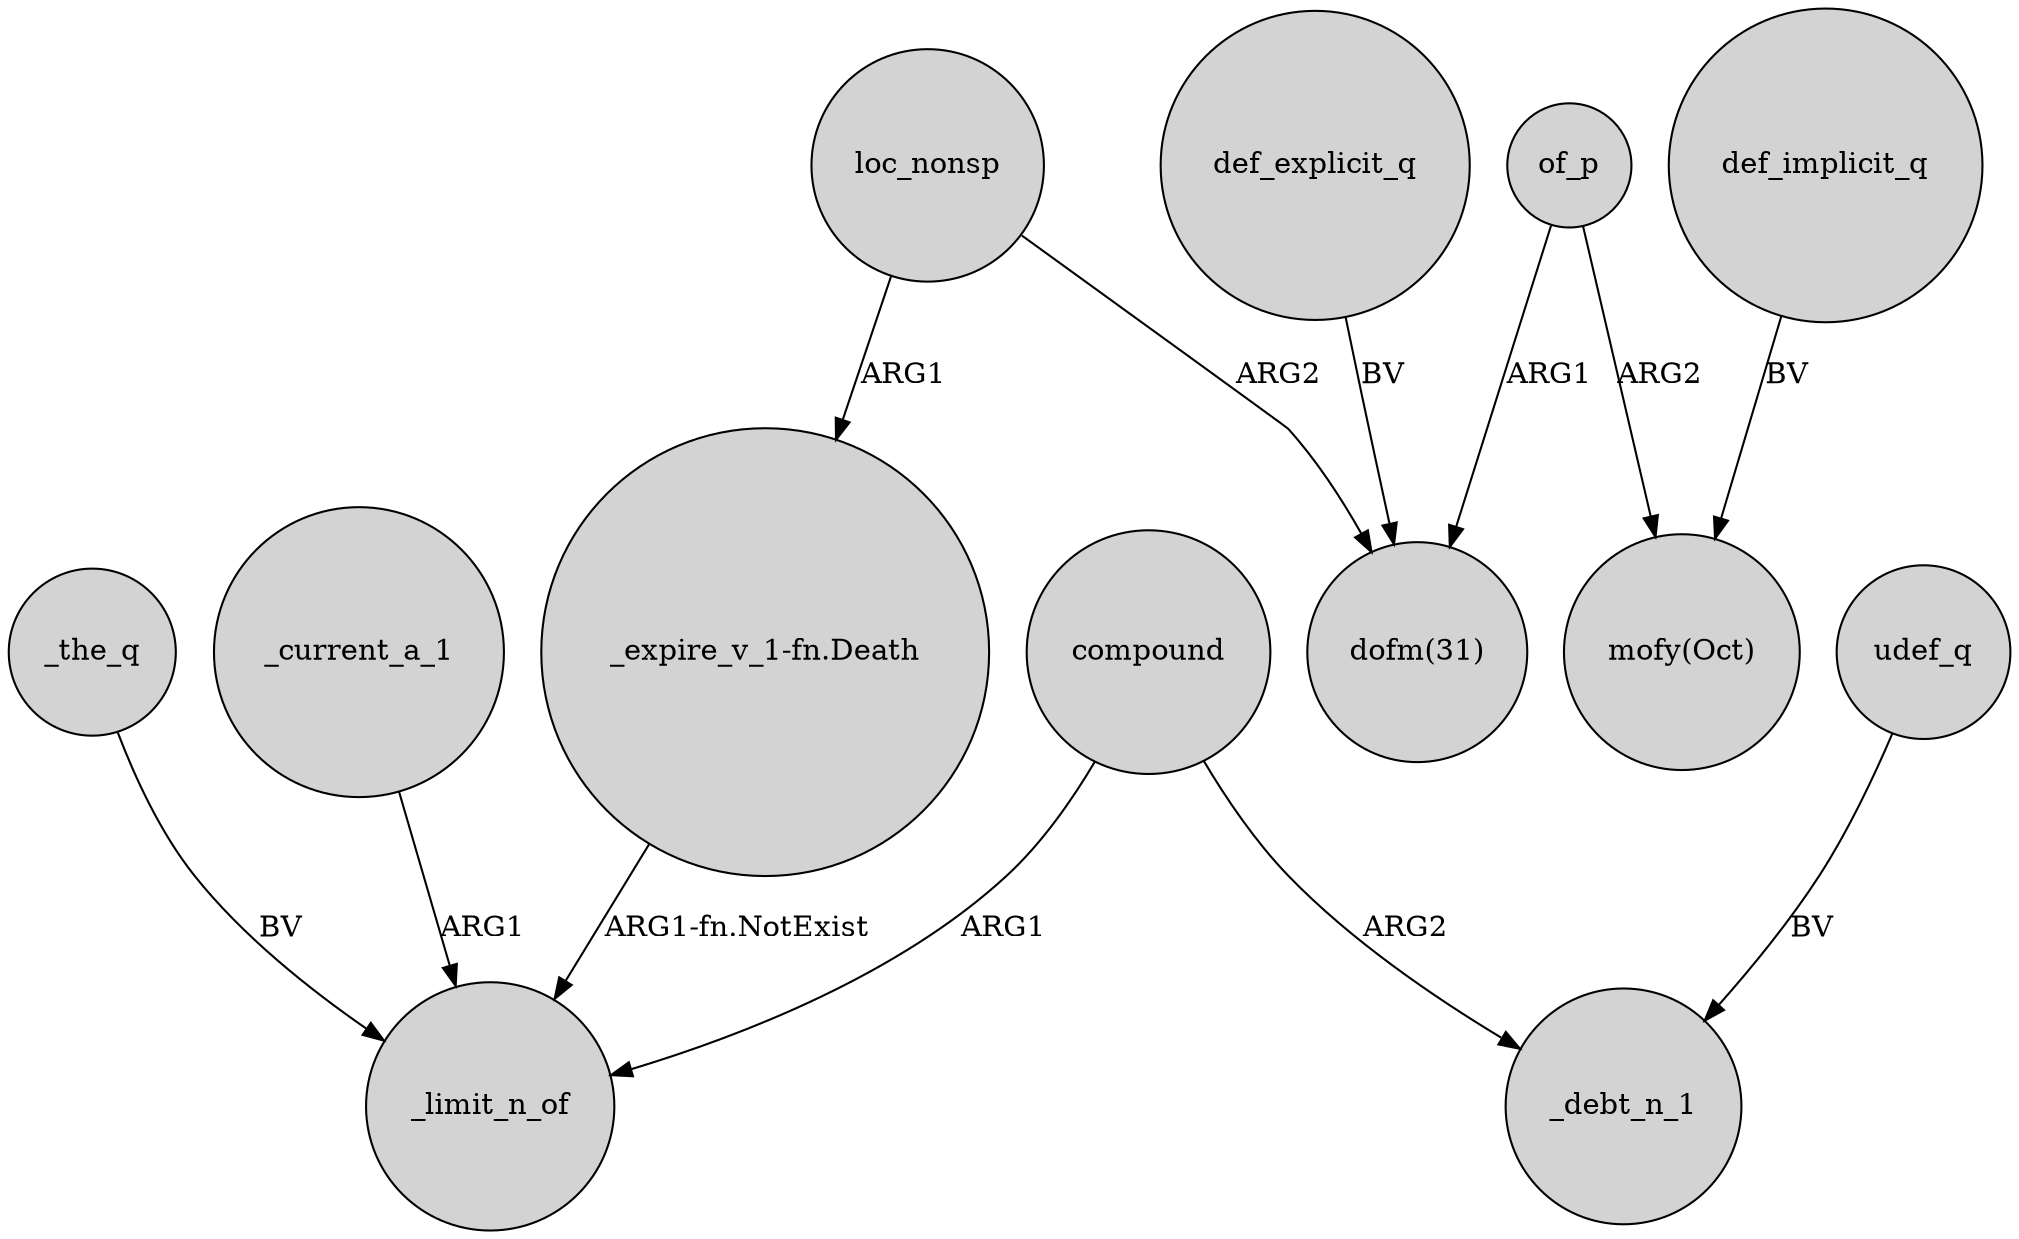 digraph {
	node [shape=circle style=filled]
	_current_a_1 -> _limit_n_of [label=ARG1]
	loc_nonsp -> "_expire_v_1-fn.Death" [label=ARG1]
	of_p -> "mofy(Oct)" [label=ARG2]
	loc_nonsp -> "dofm(31)" [label=ARG2]
	def_explicit_q -> "dofm(31)" [label=BV]
	def_implicit_q -> "mofy(Oct)" [label=BV]
	"_expire_v_1-fn.Death" -> _limit_n_of [label="ARG1-fn.NotExist"]
	of_p -> "dofm(31)" [label=ARG1]
	udef_q -> _debt_n_1 [label=BV]
	_the_q -> _limit_n_of [label=BV]
	compound -> _debt_n_1 [label=ARG2]
	compound -> _limit_n_of [label=ARG1]
}
